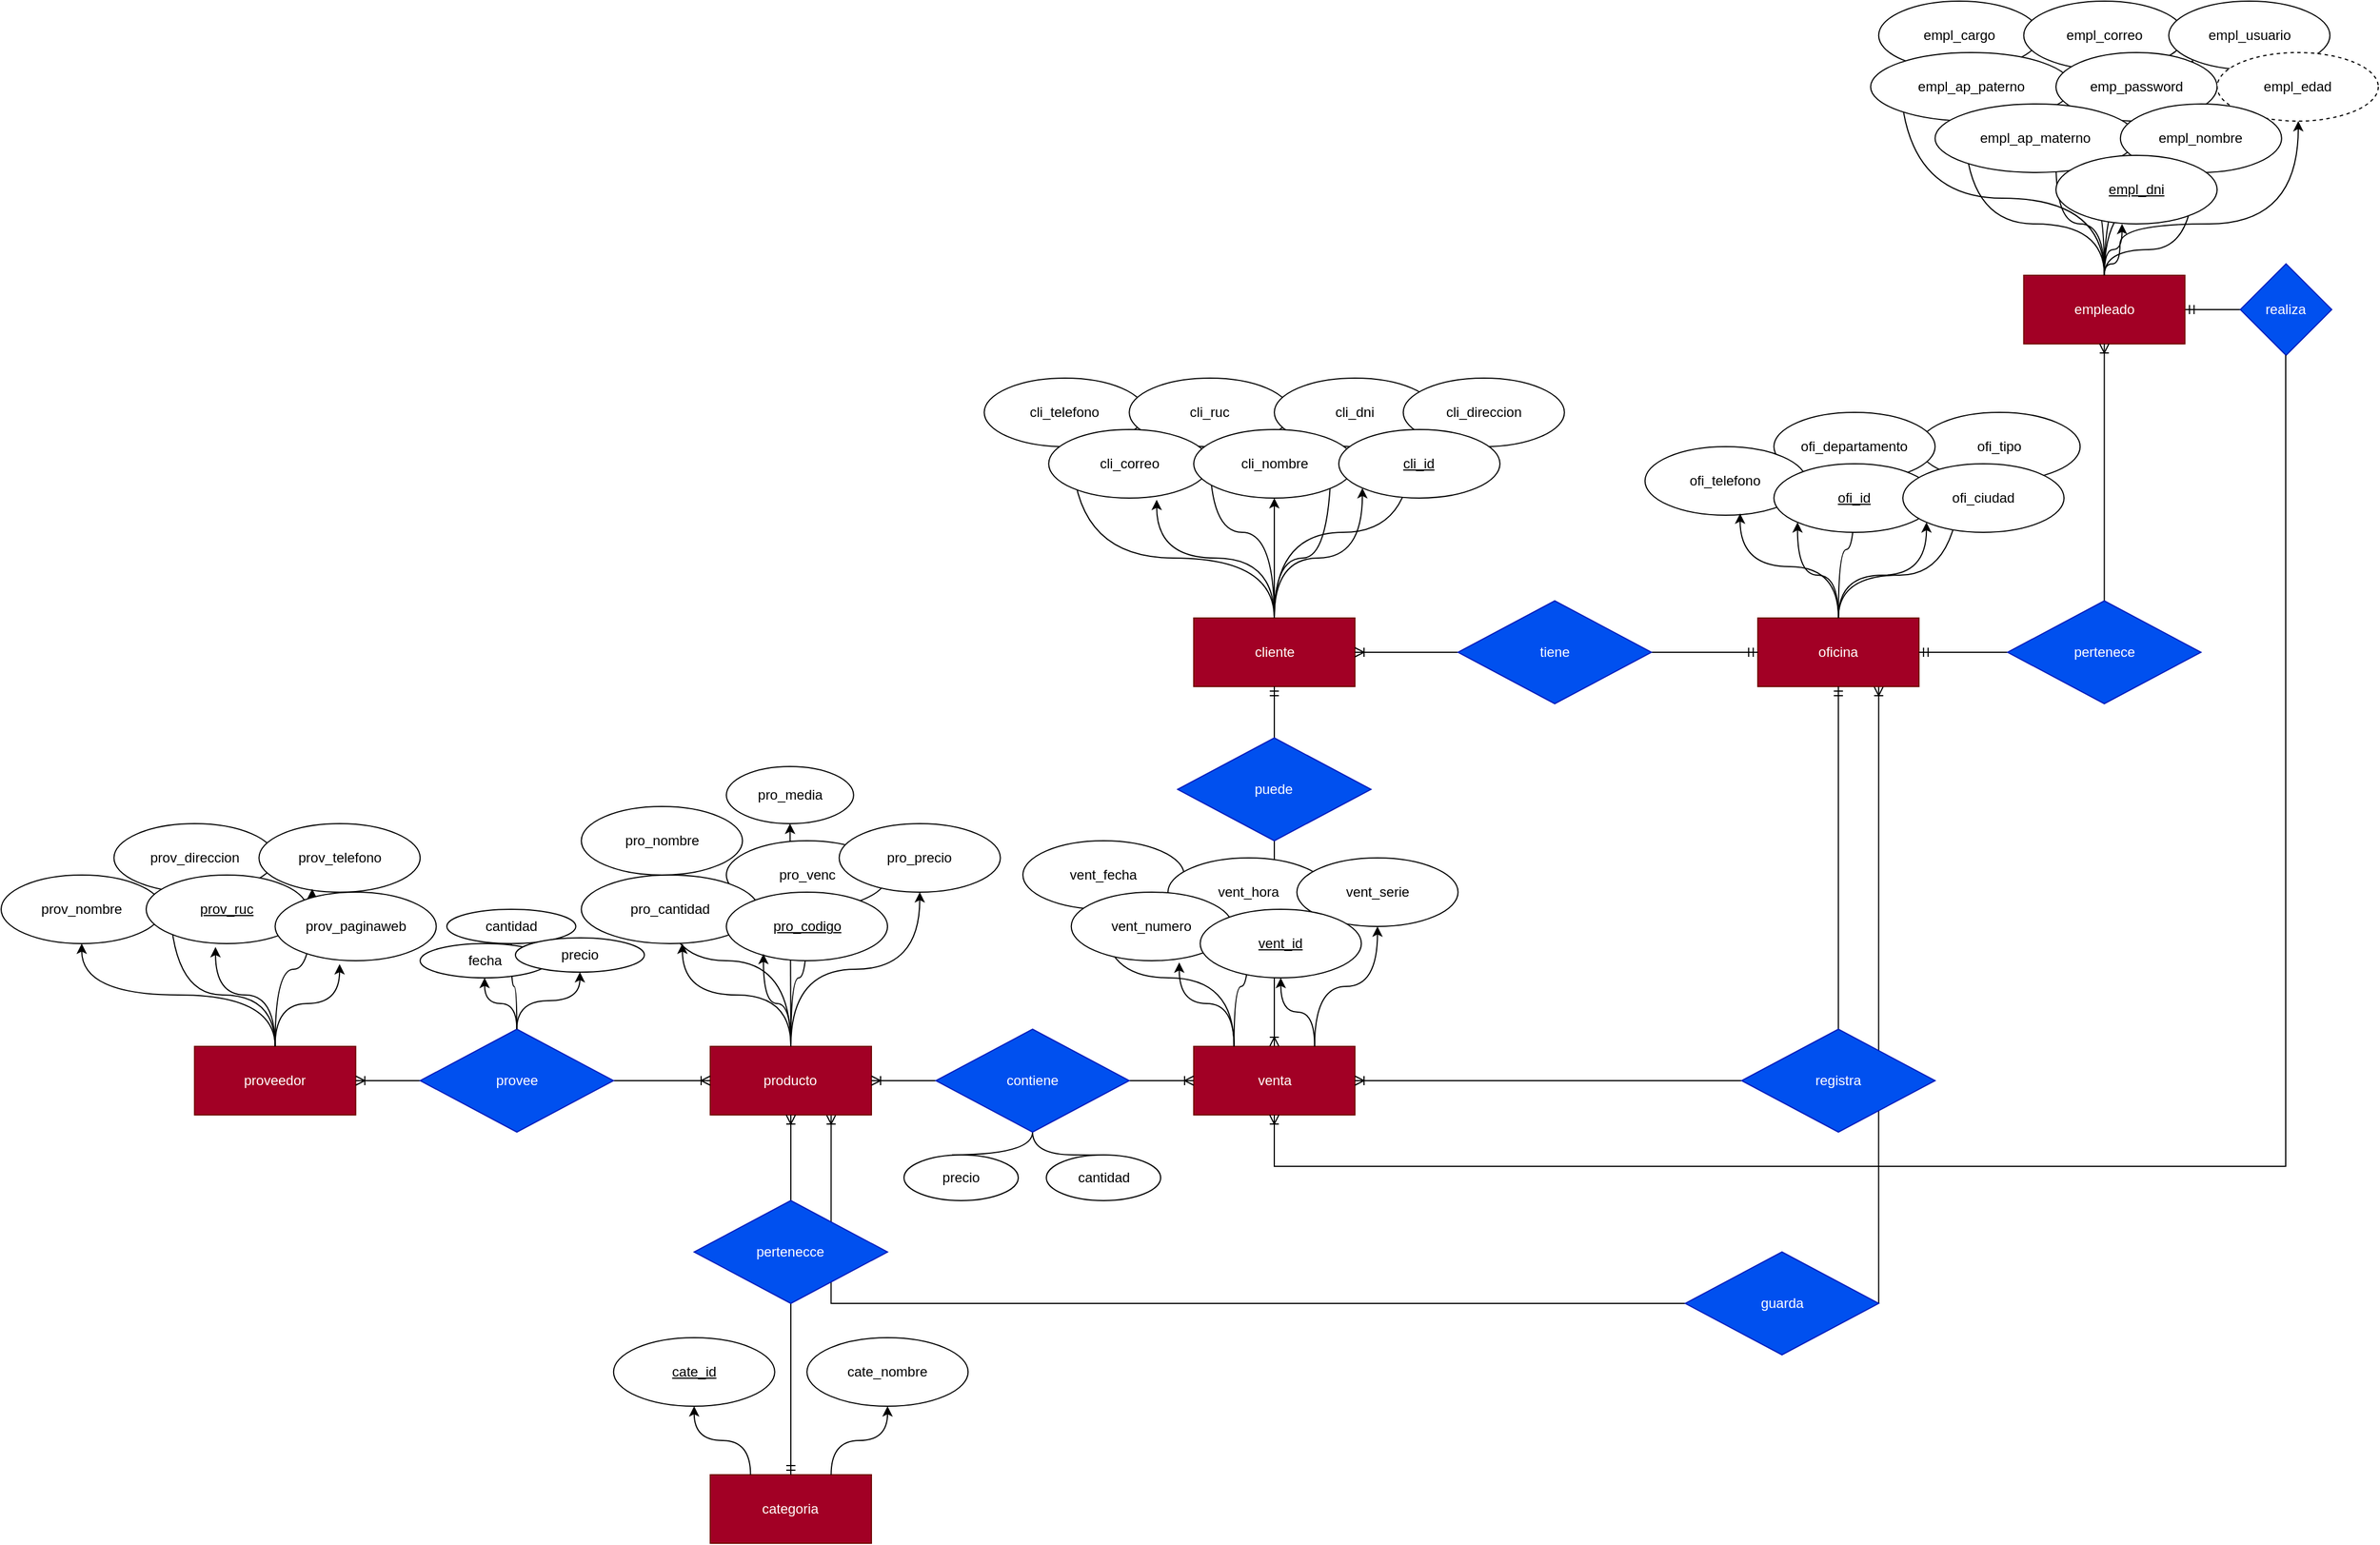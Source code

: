 <mxfile version="13.5.9" type="github">
  <diagram id="CTpA0QTXxDnQQ8EtdJ9_" name="Page-1">
    <mxGraphModel dx="1447" dy="803" grid="1" gridSize="10" guides="1" tooltips="1" connect="1" arrows="1" fold="1" page="1" pageScale="1" pageWidth="2336" pageHeight="1654" math="0" shadow="0">
      <root>
        <mxCell id="0" />
        <mxCell id="1" parent="0" />
        <mxCell id="WtjTRTWJmjuouYEDEq2J-1" value="" style="group" vertex="1" connectable="0" parent="1">
          <mxGeometry x="190" y="160" width="2080" height="1350" as="geometry" />
        </mxCell>
        <mxCell id="QlOECz-pCgplSlTq12S1-112" value="" style="group;strokeWidth=1;spacing=2;" parent="WtjTRTWJmjuouYEDEq2J-1" vertex="1" connectable="0">
          <mxGeometry width="2080" height="1350" as="geometry" />
        </mxCell>
        <mxCell id="QlOECz-pCgplSlTq12S1-31" value="" style="edgeStyle=orthogonalEdgeStyle;curved=1;rounded=0;orthogonalLoop=1;jettySize=auto;entryX=0;entryY=0;entryDx=0;entryDy=0;strokeWidth=1;spacing=2;" parent="QlOECz-pCgplSlTq12S1-112" source="oqdKzbr62dSj7rIHaAl7-6" target="QlOECz-pCgplSlTq12S1-19" edge="1">
          <mxGeometry relative="1" as="geometry" />
        </mxCell>
        <mxCell id="QlOECz-pCgplSlTq12S1-30" value="" style="edgeStyle=orthogonalEdgeStyle;curved=1;rounded=0;orthogonalLoop=1;jettySize=auto;entryX=0;entryY=0;entryDx=0;entryDy=0;strokeWidth=1;spacing=2;" parent="QlOECz-pCgplSlTq12S1-112" source="oqdKzbr62dSj7rIHaAl7-6" target="QlOECz-pCgplSlTq12S1-22" edge="1">
          <mxGeometry relative="1" as="geometry" />
        </mxCell>
        <mxCell id="QlOECz-pCgplSlTq12S1-29" value="" style="edgeStyle=orthogonalEdgeStyle;curved=1;rounded=0;orthogonalLoop=1;jettySize=auto;entryX=0.6;entryY=0.75;entryDx=0;entryDy=0;entryPerimeter=0;strokeWidth=1;spacing=2;" parent="QlOECz-pCgplSlTq12S1-112" source="oqdKzbr62dSj7rIHaAl7-6" target="QlOECz-pCgplSlTq12S1-22" edge="1">
          <mxGeometry relative="1" as="geometry" />
        </mxCell>
        <mxCell id="QlOECz-pCgplSlTq12S1-32" value="" style="edgeStyle=orthogonalEdgeStyle;curved=1;rounded=0;orthogonalLoop=1;jettySize=auto;entryX=0;entryY=0;entryDx=0;entryDy=0;strokeWidth=1;spacing=2;" parent="QlOECz-pCgplSlTq12S1-112" source="oqdKzbr62dSj7rIHaAl7-6" target="QlOECz-pCgplSlTq12S1-20" edge="1">
          <mxGeometry relative="1" as="geometry" />
        </mxCell>
        <mxCell id="QlOECz-pCgplSlTq12S1-25" value="" style="edgeStyle=orthogonalEdgeStyle;curved=1;rounded=0;orthogonalLoop=1;jettySize=auto;entryX=0.94;entryY=0.275;entryDx=0;entryDy=0;entryPerimeter=0;strokeWidth=1;spacing=2;" parent="QlOECz-pCgplSlTq12S1-112" source="oqdKzbr62dSj7rIHaAl7-6" target="QlOECz-pCgplSlTq12S1-20" edge="1">
          <mxGeometry relative="1" as="geometry" />
        </mxCell>
        <mxCell id="QlOECz-pCgplSlTq12S1-27" value="" style="edgeStyle=orthogonalEdgeStyle;curved=1;rounded=0;orthogonalLoop=1;jettySize=auto;entryX=1;entryY=0;entryDx=0;entryDy=0;strokeWidth=1;spacing=2;" parent="QlOECz-pCgplSlTq12S1-112" source="oqdKzbr62dSj7rIHaAl7-6" target="QlOECz-pCgplSlTq12S1-24" edge="1">
          <mxGeometry relative="1" as="geometry" />
        </mxCell>
        <mxCell id="QlOECz-pCgplSlTq12S1-40" value="" style="edgeStyle=orthogonalEdgeStyle;curved=1;rounded=0;orthogonalLoop=1;jettySize=auto;entryX=0.36;entryY=-0.1;entryDx=0;entryDy=0;entryPerimeter=0;strokeWidth=1;spacing=2;" parent="QlOECz-pCgplSlTq12S1-112" source="oqdKzbr62dSj7rIHaAl7-5" target="QlOECz-pCgplSlTq12S1-39" edge="1">
          <mxGeometry relative="1" as="geometry" />
        </mxCell>
        <mxCell id="QlOECz-pCgplSlTq12S1-10" value="" style="edgeStyle=orthogonalEdgeStyle;curved=1;rounded=0;orthogonalLoop=1;jettySize=auto;entryX=1;entryY=0;entryDx=0;entryDy=0;strokeWidth=1;spacing=2;" parent="QlOECz-pCgplSlTq12S1-112" source="oqdKzbr62dSj7rIHaAl7-1" target="QlOECz-pCgplSlTq12S1-6" edge="1">
          <mxGeometry relative="1" as="geometry" />
        </mxCell>
        <mxCell id="QlOECz-pCgplSlTq12S1-13" value="" style="edgeStyle=orthogonalEdgeStyle;curved=1;rounded=0;orthogonalLoop=1;jettySize=auto;entryX=0;entryY=0;entryDx=0;entryDy=0;strokeWidth=1;spacing=2;" parent="QlOECz-pCgplSlTq12S1-112" source="oqdKzbr62dSj7rIHaAl7-1" target="QlOECz-pCgplSlTq12S1-3" edge="1">
          <mxGeometry relative="1" as="geometry" />
        </mxCell>
        <mxCell id="QlOECz-pCgplSlTq12S1-78" value="" style="edgeStyle=orthogonalEdgeStyle;curved=1;rounded=0;orthogonalLoop=1;jettySize=auto;entryX=0;entryY=0;entryDx=0;entryDy=0;strokeWidth=1;spacing=2;" parent="QlOECz-pCgplSlTq12S1-112" source="oqdKzbr62dSj7rIHaAl7-10" target="QlOECz-pCgplSlTq12S1-70" edge="1">
          <mxGeometry relative="1" as="geometry" />
        </mxCell>
        <mxCell id="QlOECz-pCgplSlTq12S1-89" value="" style="edgeStyle=orthogonalEdgeStyle;curved=1;rounded=0;orthogonalLoop=1;jettySize=auto;entryX=0.5;entryY=0;entryDx=0;entryDy=0;endArrow=ERoneToMany;endFill=0;strokeWidth=1;spacing=2;" parent="QlOECz-pCgplSlTq12S1-112" source="QlOECz-pCgplSlTq12S1-86" target="oqdKzbr62dSj7rIHaAl7-7" edge="1">
          <mxGeometry relative="1" as="geometry" />
        </mxCell>
        <mxCell id="QlOECz-pCgplSlTq12S1-109" value="" style="edgeStyle=orthogonalEdgeStyle;rounded=0;orthogonalLoop=1;jettySize=auto;entryX=0.75;entryY=1;entryDx=0;entryDy=0;endArrow=ERoneToMany;endFill=0;exitX=1;exitY=0.5;exitDx=0;exitDy=0;strokeWidth=1;spacing=2;" parent="QlOECz-pCgplSlTq12S1-112" source="QlOECz-pCgplSlTq12S1-106" target="oqdKzbr62dSj7rIHaAl7-5" edge="1">
          <mxGeometry relative="1" as="geometry">
            <Array as="points">
              <mxPoint x="1642.847" y="1005.0" />
              <mxPoint x="1642.847" y="1005.0" />
            </Array>
          </mxGeometry>
        </mxCell>
        <mxCell id="QlOECz-pCgplSlTq12S1-107" value="" style="edgeStyle=orthogonalEdgeStyle;rounded=0;orthogonalLoop=1;jettySize=auto;entryX=0.75;entryY=1;entryDx=0;entryDy=0;endArrow=ERoneToMany;endFill=0;strokeWidth=1;spacing=2;" parent="QlOECz-pCgplSlTq12S1-112" source="QlOECz-pCgplSlTq12S1-106" target="oqdKzbr62dSj7rIHaAl7-8" edge="1">
          <mxGeometry relative="1" as="geometry" />
        </mxCell>
        <mxCell id="QlOECz-pCgplSlTq12S1-71" value="prov_direccion" style="ellipse;whiteSpace=wrap;align=center;strokeWidth=1;spacing=2;" parent="QlOECz-pCgplSlTq12S1-112" vertex="1">
          <mxGeometry x="98.712" y="720.0" width="141.017" height="60.0" as="geometry" />
        </mxCell>
        <mxCell id="oqdKzbr62dSj7rIHaAl7-1" value="cliente" style="whiteSpace=wrap;align=center;fillColor=#a20025;strokeColor=#6F0000;fontColor=#ffffff;strokeWidth=1;spacing=2;" parent="QlOECz-pCgplSlTq12S1-112" vertex="1">
          <mxGeometry x="1043.525" y="540.0" width="141.017" height="60.0" as="geometry" />
        </mxCell>
        <mxCell id="oqdKzbr62dSj7rIHaAl7-5" value="oficina" style="whiteSpace=wrap;align=center;fillColor=#a20025;strokeColor=#6F0000;fontColor=#ffffff;strokeWidth=1;spacing=2;" parent="QlOECz-pCgplSlTq12S1-112" vertex="1">
          <mxGeometry x="1537.085" y="540.0" width="141.017" height="60.0" as="geometry" />
        </mxCell>
        <mxCell id="aBQgz-pUBA6ZcL2lrBF5-2" value="" style="edgeStyle=orthogonalEdgeStyle;rounded=0;orthogonalLoop=1;jettySize=auto;html=1;endArrow=none;endFill=0;startArrow=ERmandOne;startFill=0;" parent="QlOECz-pCgplSlTq12S1-112" source="oqdKzbr62dSj7rIHaAl7-6" target="aBQgz-pUBA6ZcL2lrBF5-1" edge="1">
          <mxGeometry relative="1" as="geometry" />
        </mxCell>
        <mxCell id="oqdKzbr62dSj7rIHaAl7-6" value="empleado" style="whiteSpace=wrap;align=center;fillColor=#a20025;strokeColor=#6F0000;fontColor=#ffffff;strokeWidth=1;spacing=2;" parent="QlOECz-pCgplSlTq12S1-112" vertex="1">
          <mxGeometry x="1769.763" y="240.0" width="141.017" height="60.0" as="geometry" />
        </mxCell>
        <mxCell id="oqdKzbr62dSj7rIHaAl7-7" value="venta" style="whiteSpace=wrap;align=center;fillColor=#a20025;strokeColor=#6F0000;fontColor=#ffffff;strokeWidth=1;spacing=2;" parent="QlOECz-pCgplSlTq12S1-112" vertex="1">
          <mxGeometry x="1043.525" y="915.0" width="141.017" height="60.0" as="geometry" />
        </mxCell>
        <mxCell id="WtjTRTWJmjuouYEDEq2J-4" style="edgeStyle=orthogonalEdgeStyle;rounded=0;orthogonalLoop=1;jettySize=auto;html=1;entryX=0.5;entryY=1;entryDx=0;entryDy=0;curved=1;" edge="1" parent="QlOECz-pCgplSlTq12S1-112" source="oqdKzbr62dSj7rIHaAl7-8" target="WtjTRTWJmjuouYEDEq2J-2">
          <mxGeometry relative="1" as="geometry" />
        </mxCell>
        <mxCell id="oqdKzbr62dSj7rIHaAl7-8" value="producto" style="whiteSpace=wrap;align=center;fillColor=#a20025;strokeColor=#6F0000;fontColor=#ffffff;strokeWidth=1;spacing=2;" parent="QlOECz-pCgplSlTq12S1-112" vertex="1">
          <mxGeometry x="620.475" y="915.0" width="141.017" height="60.0" as="geometry" />
        </mxCell>
        <mxCell id="oqdKzbr62dSj7rIHaAl7-9" value="categoria" style="whiteSpace=wrap;align=center;fillColor=#a20025;strokeColor=#6F0000;fontColor=#ffffff;strokeWidth=1;spacing=2;" parent="QlOECz-pCgplSlTq12S1-112" vertex="1">
          <mxGeometry x="620.475" y="1290.0" width="141.017" height="60.0" as="geometry" />
        </mxCell>
        <mxCell id="oqdKzbr62dSj7rIHaAl7-10" value="proveedor" style="whiteSpace=wrap;align=center;fillColor=#a20025;strokeColor=#6F0000;fontColor=#ffffff;strokeWidth=1;spacing=2;" parent="QlOECz-pCgplSlTq12S1-112" vertex="1">
          <mxGeometry x="169.22" y="915.0" width="141.017" height="60.0" as="geometry" />
        </mxCell>
        <mxCell id="QlOECz-pCgplSlTq12S1-1" value="cli_telefono" style="ellipse;whiteSpace=wrap;align=center;strokeWidth=1;spacing=2;" parent="QlOECz-pCgplSlTq12S1-112" vertex="1">
          <mxGeometry x="860.203" y="330.0" width="141.017" height="60.0" as="geometry" />
        </mxCell>
        <mxCell id="QlOECz-pCgplSlTq12S1-2" value="cli_ruc" style="ellipse;whiteSpace=wrap;align=center;strokeWidth=1;spacing=2;" parent="QlOECz-pCgplSlTq12S1-112" vertex="1">
          <mxGeometry x="987.119" y="330.0" width="141.017" height="60.0" as="geometry" />
        </mxCell>
        <mxCell id="QlOECz-pCgplSlTq12S1-12" value="" style="edgeStyle=orthogonalEdgeStyle;curved=1;rounded=0;orthogonalLoop=1;jettySize=auto;strokeWidth=1;spacing=2;" parent="QlOECz-pCgplSlTq12S1-112" source="oqdKzbr62dSj7rIHaAl7-1" target="QlOECz-pCgplSlTq12S1-2" edge="1">
          <mxGeometry relative="1" as="geometry" />
        </mxCell>
        <mxCell id="QlOECz-pCgplSlTq12S1-3" value="cli_correo" style="ellipse;whiteSpace=wrap;align=center;strokeWidth=1;spacing=2;" parent="QlOECz-pCgplSlTq12S1-112" vertex="1">
          <mxGeometry x="916.61" y="375.0" width="141.017" height="60.0" as="geometry" />
        </mxCell>
        <mxCell id="QlOECz-pCgplSlTq12S1-14" value="" style="edgeStyle=orthogonalEdgeStyle;curved=1;rounded=0;orthogonalLoop=1;jettySize=auto;entryX=0.67;entryY=1.025;entryDx=0;entryDy=0;entryPerimeter=0;strokeWidth=1;spacing=2;" parent="QlOECz-pCgplSlTq12S1-112" source="oqdKzbr62dSj7rIHaAl7-1" target="QlOECz-pCgplSlTq12S1-3" edge="1">
          <mxGeometry relative="1" as="geometry" />
        </mxCell>
        <mxCell id="QlOECz-pCgplSlTq12S1-4" value="cli_dni" style="ellipse;whiteSpace=wrap;align=center;strokeWidth=1;spacing=2;" parent="QlOECz-pCgplSlTq12S1-112" vertex="1">
          <mxGeometry x="1114.034" y="330.0" width="141.017" height="60.0" as="geometry" />
        </mxCell>
        <mxCell id="QlOECz-pCgplSlTq12S1-8" value="" style="edgeStyle=orthogonalEdgeStyle;rounded=0;orthogonalLoop=1;jettySize=auto;entryX=1;entryY=1;entryDx=0;entryDy=0;curved=1;strokeWidth=1;spacing=2;" parent="QlOECz-pCgplSlTq12S1-112" source="oqdKzbr62dSj7rIHaAl7-1" target="QlOECz-pCgplSlTq12S1-4" edge="1">
          <mxGeometry relative="1" as="geometry" />
        </mxCell>
        <mxCell id="QlOECz-pCgplSlTq12S1-5" value="cli_direccion" style="ellipse;whiteSpace=wrap;align=center;strokeWidth=1;spacing=2;" parent="QlOECz-pCgplSlTq12S1-112" vertex="1">
          <mxGeometry x="1226.847" y="330.0" width="141.017" height="60.0" as="geometry" />
        </mxCell>
        <mxCell id="QlOECz-pCgplSlTq12S1-6" value="cli_nombre" style="ellipse;whiteSpace=wrap;align=center;strokeWidth=1;spacing=2;" parent="QlOECz-pCgplSlTq12S1-112" vertex="1">
          <mxGeometry x="1043.525" y="375.0" width="141.017" height="60.0" as="geometry" />
        </mxCell>
        <mxCell id="QlOECz-pCgplSlTq12S1-11" value="" style="edgeStyle=orthogonalEdgeStyle;curved=1;rounded=0;orthogonalLoop=1;jettySize=auto;entryX=0.5;entryY=1;entryDx=0;entryDy=0;strokeWidth=1;spacing=2;" parent="QlOECz-pCgplSlTq12S1-112" source="oqdKzbr62dSj7rIHaAl7-1" target="QlOECz-pCgplSlTq12S1-6" edge="1">
          <mxGeometry relative="1" as="geometry" />
        </mxCell>
        <mxCell id="QlOECz-pCgplSlTq12S1-7" value="cli_id" style="ellipse;whiteSpace=wrap;align=center;strokeWidth=1;spacing=2;fontStyle=4" parent="QlOECz-pCgplSlTq12S1-112" vertex="1">
          <mxGeometry x="1170.441" y="375.0" width="141.017" height="60.0" as="geometry" />
        </mxCell>
        <mxCell id="QlOECz-pCgplSlTq12S1-9" value="" style="edgeStyle=orthogonalEdgeStyle;curved=1;rounded=0;orthogonalLoop=1;jettySize=auto;entryX=0;entryY=1;entryDx=0;entryDy=0;strokeWidth=1;spacing=2;" parent="QlOECz-pCgplSlTq12S1-112" source="oqdKzbr62dSj7rIHaAl7-1" target="QlOECz-pCgplSlTq12S1-7" edge="1">
          <mxGeometry relative="1" as="geometry" />
        </mxCell>
        <mxCell id="QlOECz-pCgplSlTq12S1-16" value="empl_cargo" style="ellipse;whiteSpace=wrap;align=center;strokeWidth=1;spacing=2;" parent="QlOECz-pCgplSlTq12S1-112" vertex="1">
          <mxGeometry x="1642.847" width="141.017" height="60.0" as="geometry" />
        </mxCell>
        <mxCell id="QlOECz-pCgplSlTq12S1-17" value="empl_correo" style="ellipse;whiteSpace=wrap;align=center;strokeWidth=1;spacing=2;" parent="QlOECz-pCgplSlTq12S1-112" vertex="1">
          <mxGeometry x="1769.763" width="141.017" height="60.0" as="geometry" />
        </mxCell>
        <mxCell id="QlOECz-pCgplSlTq12S1-18" value="empl_usuario" style="ellipse;whiteSpace=wrap;align=center;strokeWidth=1;spacing=2;" parent="QlOECz-pCgplSlTq12S1-112" vertex="1">
          <mxGeometry x="1896.678" width="141.017" height="60.0" as="geometry" />
        </mxCell>
        <mxCell id="QlOECz-pCgplSlTq12S1-33" value="" style="edgeStyle=orthogonalEdgeStyle;curved=1;rounded=0;orthogonalLoop=1;jettySize=auto;entryX=0;entryY=1;entryDx=0;entryDy=0;exitX=0.5;exitY=0;exitDx=0;exitDy=0;strokeWidth=1;spacing=2;" parent="QlOECz-pCgplSlTq12S1-112" source="oqdKzbr62dSj7rIHaAl7-6" target="QlOECz-pCgplSlTq12S1-18" edge="1">
          <mxGeometry relative="1" as="geometry" />
        </mxCell>
        <mxCell id="QlOECz-pCgplSlTq12S1-19" value="empl_ap_paterno" style="ellipse;whiteSpace=wrap;align=center;strokeWidth=1;spacing=2;" parent="QlOECz-pCgplSlTq12S1-112" vertex="1">
          <mxGeometry x="1635.797" y="45.0" width="176.271" height="60.0" as="geometry" />
        </mxCell>
        <mxCell id="QlOECz-pCgplSlTq12S1-20" value="emp_password" style="ellipse;whiteSpace=wrap;align=center;strokeWidth=1;spacing=2;" parent="QlOECz-pCgplSlTq12S1-112" vertex="1">
          <mxGeometry x="1797.966" y="45.0" width="141.017" height="60.0" as="geometry" />
        </mxCell>
        <mxCell id="QlOECz-pCgplSlTq12S1-21" value="empl_edad" style="ellipse;whiteSpace=wrap;align=center;dashed=1;strokeWidth=1;spacing=2;" parent="QlOECz-pCgplSlTq12S1-112" vertex="1">
          <mxGeometry x="1938.983" y="45.0" width="141.017" height="60.0" as="geometry" />
        </mxCell>
        <mxCell id="QlOECz-pCgplSlTq12S1-26" value="" style="edgeStyle=orthogonalEdgeStyle;curved=1;rounded=0;orthogonalLoop=1;jettySize=auto;exitX=0.5;exitY=0;exitDx=0;exitDy=0;strokeWidth=1;spacing=2;" parent="QlOECz-pCgplSlTq12S1-112" source="oqdKzbr62dSj7rIHaAl7-6" target="QlOECz-pCgplSlTq12S1-21" edge="1">
          <mxGeometry relative="1" as="geometry">
            <mxPoint x="1854.373" y="240.0" as="sourcePoint" />
            <Array as="points">
              <mxPoint x="1840" y="230" />
              <mxPoint x="1854" y="230" />
              <mxPoint x="1854" y="195" />
              <mxPoint x="2010" y="195" />
            </Array>
          </mxGeometry>
        </mxCell>
        <mxCell id="QlOECz-pCgplSlTq12S1-22" value="empl_ap_materno" style="ellipse;whiteSpace=wrap;align=center;strokeWidth=1;spacing=2;" parent="QlOECz-pCgplSlTq12S1-112" vertex="1">
          <mxGeometry x="1692.203" y="90.0" width="176.271" height="60.0" as="geometry" />
        </mxCell>
        <mxCell id="QlOECz-pCgplSlTq12S1-23" value="empl_nombre" style="ellipse;whiteSpace=wrap;align=center;strokeWidth=1;spacing=2;" parent="QlOECz-pCgplSlTq12S1-112" vertex="1">
          <mxGeometry x="1854.373" y="90.0" width="141.017" height="60.0" as="geometry" />
        </mxCell>
        <mxCell id="QlOECz-pCgplSlTq12S1-24" value="empl_dni" style="ellipse;whiteSpace=wrap;align=center;strokeWidth=1;spacing=2;fontStyle=4" parent="QlOECz-pCgplSlTq12S1-112" vertex="1">
          <mxGeometry x="1797.966" y="135.0" width="141.017" height="60.0" as="geometry" />
        </mxCell>
        <mxCell id="QlOECz-pCgplSlTq12S1-28" value="" style="edgeStyle=orthogonalEdgeStyle;curved=1;rounded=0;orthogonalLoop=1;jettySize=auto;entryX=0.41;entryY=1;entryDx=0;entryDy=0;entryPerimeter=0;strokeWidth=1;spacing=2;" parent="QlOECz-pCgplSlTq12S1-112" source="oqdKzbr62dSj7rIHaAl7-6" target="QlOECz-pCgplSlTq12S1-24" edge="1">
          <mxGeometry relative="1" as="geometry" />
        </mxCell>
        <mxCell id="QlOECz-pCgplSlTq12S1-35" value="ofi_tipo" style="ellipse;whiteSpace=wrap;align=center;strokeWidth=1;spacing=2;" parent="QlOECz-pCgplSlTq12S1-112" vertex="1">
          <mxGeometry x="1678.102" y="360.0" width="141.017" height="60.0" as="geometry" />
        </mxCell>
        <mxCell id="QlOECz-pCgplSlTq12S1-36" value="ofi_departamento" style="ellipse;whiteSpace=wrap;align=center;strokeWidth=1;spacing=2;" parent="QlOECz-pCgplSlTq12S1-112" vertex="1">
          <mxGeometry x="1551.186" y="360.0" width="141.017" height="60.0" as="geometry" />
        </mxCell>
        <mxCell id="QlOECz-pCgplSlTq12S1-42" value="" style="edgeStyle=orthogonalEdgeStyle;curved=1;rounded=0;orthogonalLoop=1;jettySize=auto;strokeWidth=1;spacing=2;" parent="QlOECz-pCgplSlTq12S1-112" source="oqdKzbr62dSj7rIHaAl7-5" target="QlOECz-pCgplSlTq12S1-36" edge="1">
          <mxGeometry relative="1" as="geometry" />
        </mxCell>
        <mxCell id="QlOECz-pCgplSlTq12S1-37" value="ofi_telefono" style="ellipse;whiteSpace=wrap;align=center;strokeWidth=1;spacing=2;" parent="QlOECz-pCgplSlTq12S1-112" vertex="1">
          <mxGeometry x="1438.373" y="390.0" width="141.017" height="60.0" as="geometry" />
        </mxCell>
        <mxCell id="QlOECz-pCgplSlTq12S1-44" value="" style="edgeStyle=orthogonalEdgeStyle;curved=1;rounded=0;orthogonalLoop=1;jettySize=auto;entryX=0.59;entryY=0.975;entryDx=0;entryDy=0;entryPerimeter=0;strokeWidth=1;spacing=2;" parent="QlOECz-pCgplSlTq12S1-112" source="oqdKzbr62dSj7rIHaAl7-5" target="QlOECz-pCgplSlTq12S1-37" edge="1">
          <mxGeometry relative="1" as="geometry" />
        </mxCell>
        <mxCell id="QlOECz-pCgplSlTq12S1-38" value="ofi_id" style="ellipse;whiteSpace=wrap;align=center;strokeWidth=1;spacing=2;fontStyle=4" parent="QlOECz-pCgplSlTq12S1-112" vertex="1">
          <mxGeometry x="1551.186" y="405.0" width="141.017" height="60.0" as="geometry" />
        </mxCell>
        <mxCell id="QlOECz-pCgplSlTq12S1-43" value="" style="edgeStyle=orthogonalEdgeStyle;curved=1;rounded=0;orthogonalLoop=1;jettySize=auto;entryX=0;entryY=1;entryDx=0;entryDy=0;strokeWidth=1;spacing=2;" parent="QlOECz-pCgplSlTq12S1-112" source="oqdKzbr62dSj7rIHaAl7-5" target="QlOECz-pCgplSlTq12S1-38" edge="1">
          <mxGeometry relative="1" as="geometry" />
        </mxCell>
        <mxCell id="QlOECz-pCgplSlTq12S1-39" value="ofi_ciudad" style="ellipse;whiteSpace=wrap;align=center;strokeWidth=1;spacing=2;" parent="QlOECz-pCgplSlTq12S1-112" vertex="1">
          <mxGeometry x="1664.0" y="405.0" width="141.017" height="60.0" as="geometry" />
        </mxCell>
        <mxCell id="QlOECz-pCgplSlTq12S1-41" value="" style="edgeStyle=orthogonalEdgeStyle;curved=1;rounded=0;orthogonalLoop=1;jettySize=auto;entryX=0;entryY=1;entryDx=0;entryDy=0;strokeWidth=1;spacing=2;" parent="QlOECz-pCgplSlTq12S1-112" source="oqdKzbr62dSj7rIHaAl7-5" target="QlOECz-pCgplSlTq12S1-39" edge="1">
          <mxGeometry relative="1" as="geometry" />
        </mxCell>
        <mxCell id="QlOECz-pCgplSlTq12S1-45" value="vent_fecha" style="ellipse;whiteSpace=wrap;align=center;strokeWidth=1;spacing=2;" parent="QlOECz-pCgplSlTq12S1-112" vertex="1">
          <mxGeometry x="894.047" y="735.0" width="141.017" height="60.0" as="geometry" />
        </mxCell>
        <mxCell id="QlOECz-pCgplSlTq12S1-53" value="" style="edgeStyle=orthogonalEdgeStyle;curved=1;rounded=0;orthogonalLoop=1;jettySize=auto;exitX=0.25;exitY=0;exitDx=0;exitDy=0;strokeWidth=1;spacing=2;" parent="QlOECz-pCgplSlTq12S1-112" source="oqdKzbr62dSj7rIHaAl7-7" target="QlOECz-pCgplSlTq12S1-45" edge="1">
          <mxGeometry relative="1" as="geometry" />
        </mxCell>
        <mxCell id="QlOECz-pCgplSlTq12S1-46" value="vent_hora" style="ellipse;whiteSpace=wrap;align=center;strokeWidth=1;spacing=2;" parent="QlOECz-pCgplSlTq12S1-112" vertex="1">
          <mxGeometry x="1020.963" y="750.0" width="141.017" height="60.0" as="geometry" />
        </mxCell>
        <mxCell id="QlOECz-pCgplSlTq12S1-51" value="" style="edgeStyle=orthogonalEdgeStyle;curved=1;rounded=0;orthogonalLoop=1;jettySize=auto;exitX=0.25;exitY=0;exitDx=0;exitDy=0;strokeWidth=1;spacing=2;" parent="QlOECz-pCgplSlTq12S1-112" source="oqdKzbr62dSj7rIHaAl7-7" target="QlOECz-pCgplSlTq12S1-46" edge="1">
          <mxGeometry relative="1" as="geometry" />
        </mxCell>
        <mxCell id="QlOECz-pCgplSlTq12S1-47" value="vent_serie" style="ellipse;whiteSpace=wrap;align=center;strokeWidth=1;spacing=2;" parent="QlOECz-pCgplSlTq12S1-112" vertex="1">
          <mxGeometry x="1133.776" y="750.0" width="141.017" height="60.0" as="geometry" />
        </mxCell>
        <mxCell id="QlOECz-pCgplSlTq12S1-50" value="" style="edgeStyle=orthogonalEdgeStyle;curved=1;rounded=0;orthogonalLoop=1;jettySize=auto;exitX=0.75;exitY=0;exitDx=0;exitDy=0;strokeWidth=1;spacing=2;" parent="QlOECz-pCgplSlTq12S1-112" source="oqdKzbr62dSj7rIHaAl7-7" target="QlOECz-pCgplSlTq12S1-47" edge="1">
          <mxGeometry relative="1" as="geometry" />
        </mxCell>
        <mxCell id="QlOECz-pCgplSlTq12S1-48" value="vent_numero" style="ellipse;whiteSpace=wrap;align=center;strokeWidth=1;spacing=2;" parent="QlOECz-pCgplSlTq12S1-112" vertex="1">
          <mxGeometry x="936.353" y="780.0" width="141.017" height="60.0" as="geometry" />
        </mxCell>
        <mxCell id="QlOECz-pCgplSlTq12S1-54" value="" style="edgeStyle=orthogonalEdgeStyle;curved=1;rounded=0;orthogonalLoop=1;jettySize=auto;entryX=0.67;entryY=1.025;entryDx=0;entryDy=0;entryPerimeter=0;exitX=0.25;exitY=0;exitDx=0;exitDy=0;strokeWidth=1;spacing=2;" parent="QlOECz-pCgplSlTq12S1-112" source="oqdKzbr62dSj7rIHaAl7-7" target="QlOECz-pCgplSlTq12S1-48" edge="1">
          <mxGeometry relative="1" as="geometry">
            <mxPoint x="1030.834" y="915.0" as="sourcePoint" />
          </mxGeometry>
        </mxCell>
        <mxCell id="QlOECz-pCgplSlTq12S1-49" value="vent_id" style="ellipse;whiteSpace=wrap;align=center;strokeWidth=1;spacing=2;fontStyle=4" parent="QlOECz-pCgplSlTq12S1-112" vertex="1">
          <mxGeometry x="1049.166" y="795.0" width="141.017" height="60.0" as="geometry" />
        </mxCell>
        <mxCell id="QlOECz-pCgplSlTq12S1-52" value="" style="edgeStyle=orthogonalEdgeStyle;curved=1;rounded=0;orthogonalLoop=1;jettySize=auto;exitX=0.75;exitY=0;exitDx=0;exitDy=0;strokeWidth=1;spacing=2;" parent="QlOECz-pCgplSlTq12S1-112" source="oqdKzbr62dSj7rIHaAl7-7" target="QlOECz-pCgplSlTq12S1-49" edge="1">
          <mxGeometry relative="1" as="geometry" />
        </mxCell>
        <mxCell id="QlOECz-pCgplSlTq12S1-55" value="pro_nombre" style="ellipse;whiteSpace=wrap;align=center;strokeWidth=1;spacing=2;" parent="QlOECz-pCgplSlTq12S1-112" vertex="1">
          <mxGeometry x="507.661" y="705.0" width="141.017" height="60.0" as="geometry" />
        </mxCell>
        <mxCell id="QlOECz-pCgplSlTq12S1-64" value="" style="edgeStyle=orthogonalEdgeStyle;curved=1;rounded=0;orthogonalLoop=1;jettySize=auto;strokeWidth=1;spacing=2;" parent="QlOECz-pCgplSlTq12S1-112" source="oqdKzbr62dSj7rIHaAl7-8" target="QlOECz-pCgplSlTq12S1-55" edge="1">
          <mxGeometry relative="1" as="geometry" />
        </mxCell>
        <mxCell id="QlOECz-pCgplSlTq12S1-56" value="pro_venc" style="ellipse;whiteSpace=wrap;align=center;strokeWidth=1;spacing=2;" parent="QlOECz-pCgplSlTq12S1-112" vertex="1">
          <mxGeometry x="634.576" y="735.0" width="141.017" height="60.0" as="geometry" />
        </mxCell>
        <mxCell id="QlOECz-pCgplSlTq12S1-61" value="" style="edgeStyle=orthogonalEdgeStyle;curved=1;rounded=0;orthogonalLoop=1;jettySize=auto;strokeWidth=1;spacing=2;" parent="QlOECz-pCgplSlTq12S1-112" source="oqdKzbr62dSj7rIHaAl7-8" target="QlOECz-pCgplSlTq12S1-56" edge="1">
          <mxGeometry relative="1" as="geometry" />
        </mxCell>
        <mxCell id="QlOECz-pCgplSlTq12S1-57" value="pro_cantidad" style="ellipse;whiteSpace=wrap;align=center;strokeWidth=1;spacing=2;" parent="QlOECz-pCgplSlTq12S1-112" vertex="1">
          <mxGeometry x="507.661" y="765.0" width="155.119" height="60.0" as="geometry" />
        </mxCell>
        <mxCell id="QlOECz-pCgplSlTq12S1-63" value="" style="edgeStyle=orthogonalEdgeStyle;curved=1;rounded=0;orthogonalLoop=1;jettySize=auto;entryX=0.57;entryY=1;entryDx=0;entryDy=0;entryPerimeter=0;strokeWidth=1;spacing=2;" parent="QlOECz-pCgplSlTq12S1-112" source="oqdKzbr62dSj7rIHaAl7-8" target="QlOECz-pCgplSlTq12S1-57" edge="1">
          <mxGeometry relative="1" as="geometry" />
        </mxCell>
        <mxCell id="QlOECz-pCgplSlTq12S1-58" value="pro_precio" style="ellipse;whiteSpace=wrap;align=center;strokeWidth=1;spacing=2;" parent="QlOECz-pCgplSlTq12S1-112" vertex="1">
          <mxGeometry x="733.288" y="720.0" width="141.017" height="60.0" as="geometry" />
        </mxCell>
        <mxCell id="QlOECz-pCgplSlTq12S1-60" value="" style="edgeStyle=orthogonalEdgeStyle;curved=1;rounded=0;orthogonalLoop=1;jettySize=auto;strokeWidth=1;spacing=2;" parent="QlOECz-pCgplSlTq12S1-112" source="oqdKzbr62dSj7rIHaAl7-8" target="QlOECz-pCgplSlTq12S1-58" edge="1">
          <mxGeometry relative="1" as="geometry" />
        </mxCell>
        <mxCell id="QlOECz-pCgplSlTq12S1-59" value="pro_codigo" style="ellipse;whiteSpace=wrap;align=center;strokeWidth=1;spacing=2;fontStyle=4" parent="QlOECz-pCgplSlTq12S1-112" vertex="1">
          <mxGeometry x="634.576" y="780.0" width="141.017" height="60.0" as="geometry" />
        </mxCell>
        <mxCell id="QlOECz-pCgplSlTq12S1-62" value="" style="edgeStyle=orthogonalEdgeStyle;curved=1;rounded=0;orthogonalLoop=1;jettySize=auto;entryX=0.23;entryY=0.9;entryDx=0;entryDy=0;entryPerimeter=0;strokeWidth=1;spacing=2;" parent="QlOECz-pCgplSlTq12S1-112" source="oqdKzbr62dSj7rIHaAl7-8" target="QlOECz-pCgplSlTq12S1-59" edge="1">
          <mxGeometry relative="1" as="geometry" />
        </mxCell>
        <mxCell id="QlOECz-pCgplSlTq12S1-65" value="cate_nombre" style="ellipse;whiteSpace=wrap;align=center;strokeWidth=1;spacing=2;" parent="QlOECz-pCgplSlTq12S1-112" vertex="1">
          <mxGeometry x="705.085" y="1170.0" width="141.017" height="60.0" as="geometry" />
        </mxCell>
        <mxCell id="QlOECz-pCgplSlTq12S1-67" value="" style="edgeStyle=orthogonalEdgeStyle;curved=1;rounded=0;orthogonalLoop=1;jettySize=auto;entryX=0.5;entryY=1;entryDx=0;entryDy=0;exitX=0.75;exitY=0;exitDx=0;exitDy=0;strokeWidth=1;spacing=2;" parent="QlOECz-pCgplSlTq12S1-112" source="oqdKzbr62dSj7rIHaAl7-9" target="QlOECz-pCgplSlTq12S1-65" edge="1">
          <mxGeometry relative="1" as="geometry" />
        </mxCell>
        <mxCell id="QlOECz-pCgplSlTq12S1-66" value="cate_id" style="ellipse;whiteSpace=wrap;align=center;strokeWidth=1;spacing=2;fontStyle=4" parent="QlOECz-pCgplSlTq12S1-112" vertex="1">
          <mxGeometry x="535.864" y="1170.0" width="141.017" height="60.0" as="geometry" />
        </mxCell>
        <mxCell id="QlOECz-pCgplSlTq12S1-68" value="" style="edgeStyle=orthogonalEdgeStyle;curved=1;rounded=0;orthogonalLoop=1;jettySize=auto;entryX=0.5;entryY=1;entryDx=0;entryDy=0;exitX=0.25;exitY=0;exitDx=0;exitDy=0;strokeWidth=1;spacing=2;" parent="QlOECz-pCgplSlTq12S1-112" source="oqdKzbr62dSj7rIHaAl7-9" target="QlOECz-pCgplSlTq12S1-66" edge="1">
          <mxGeometry relative="1" as="geometry" />
        </mxCell>
        <mxCell id="QlOECz-pCgplSlTq12S1-69" value="prov_nombre" style="ellipse;whiteSpace=wrap;align=center;strokeWidth=1;spacing=2;" parent="QlOECz-pCgplSlTq12S1-112" vertex="1">
          <mxGeometry y="765.0" width="141.017" height="60.0" as="geometry" />
        </mxCell>
        <mxCell id="QlOECz-pCgplSlTq12S1-77" value="" style="edgeStyle=orthogonalEdgeStyle;curved=1;rounded=0;orthogonalLoop=1;jettySize=auto;entryX=0.5;entryY=1;entryDx=0;entryDy=0;exitX=0.5;exitY=0;exitDx=0;exitDy=0;strokeWidth=1;spacing=2;" parent="QlOECz-pCgplSlTq12S1-112" source="oqdKzbr62dSj7rIHaAl7-10" target="QlOECz-pCgplSlTq12S1-69" edge="1">
          <mxGeometry relative="1" as="geometry" />
        </mxCell>
        <mxCell id="QlOECz-pCgplSlTq12S1-70" value="prov_ruc" style="ellipse;whiteSpace=wrap;align=center;strokeWidth=1;spacing=2;fontStyle=4" parent="QlOECz-pCgplSlTq12S1-112" vertex="1">
          <mxGeometry x="126.915" y="765.0" width="141.017" height="60.0" as="geometry" />
        </mxCell>
        <mxCell id="QlOECz-pCgplSlTq12S1-76" value="" style="edgeStyle=orthogonalEdgeStyle;curved=1;rounded=0;orthogonalLoop=1;jettySize=auto;entryX=0.43;entryY=1.05;entryDx=0;entryDy=0;entryPerimeter=0;strokeWidth=1;spacing=2;" parent="QlOECz-pCgplSlTq12S1-112" source="oqdKzbr62dSj7rIHaAl7-10" target="QlOECz-pCgplSlTq12S1-70" edge="1">
          <mxGeometry relative="1" as="geometry" />
        </mxCell>
        <mxCell id="QlOECz-pCgplSlTq12S1-72" value="prov_telefono" style="ellipse;whiteSpace=wrap;align=center;strokeWidth=1;spacing=2;" parent="QlOECz-pCgplSlTq12S1-112" vertex="1">
          <mxGeometry x="225.627" y="720.0" width="141.017" height="60.0" as="geometry" />
        </mxCell>
        <mxCell id="QlOECz-pCgplSlTq12S1-74" value="" style="edgeStyle=orthogonalEdgeStyle;curved=1;rounded=0;orthogonalLoop=1;jettySize=auto;entryX=0.33;entryY=0.95;entryDx=0;entryDy=0;entryPerimeter=0;strokeWidth=1;spacing=2;" parent="QlOECz-pCgplSlTq12S1-112" source="oqdKzbr62dSj7rIHaAl7-10" target="QlOECz-pCgplSlTq12S1-72" edge="1">
          <mxGeometry relative="1" as="geometry" />
        </mxCell>
        <mxCell id="QlOECz-pCgplSlTq12S1-73" value="prov_paginaweb" style="ellipse;whiteSpace=wrap;align=center;strokeWidth=1;spacing=2;" parent="QlOECz-pCgplSlTq12S1-112" vertex="1">
          <mxGeometry x="239.729" y="780.0" width="141.017" height="60.0" as="geometry" />
        </mxCell>
        <mxCell id="QlOECz-pCgplSlTq12S1-75" value="" style="edgeStyle=orthogonalEdgeStyle;curved=1;rounded=0;orthogonalLoop=1;jettySize=auto;entryX=0.4;entryY=1.05;entryDx=0;entryDy=0;entryPerimeter=0;strokeWidth=1;spacing=2;" parent="QlOECz-pCgplSlTq12S1-112" source="oqdKzbr62dSj7rIHaAl7-10" target="QlOECz-pCgplSlTq12S1-73" edge="1">
          <mxGeometry relative="1" as="geometry" />
        </mxCell>
        <mxCell id="QlOECz-pCgplSlTq12S1-81" value="" style="edgeStyle=orthogonalEdgeStyle;curved=1;rounded=0;orthogonalLoop=1;jettySize=auto;entryX=0;entryY=0.5;entryDx=0;entryDy=0;endArrow=ERmandOne;endFill=0;strokeWidth=1;spacing=2;" parent="QlOECz-pCgplSlTq12S1-112" source="QlOECz-pCgplSlTq12S1-80" target="oqdKzbr62dSj7rIHaAl7-5" edge="1">
          <mxGeometry relative="1" as="geometry" />
        </mxCell>
        <mxCell id="QlOECz-pCgplSlTq12S1-82" value="" style="edgeStyle=orthogonalEdgeStyle;curved=1;rounded=0;orthogonalLoop=1;jettySize=auto;exitX=0;exitY=0.5;exitDx=0;exitDy=0;entryX=1;entryY=0.5;entryDx=0;entryDy=0;endArrow=ERoneToMany;endFill=0;strokeWidth=1;spacing=2;" parent="QlOECz-pCgplSlTq12S1-112" source="QlOECz-pCgplSlTq12S1-80" target="oqdKzbr62dSj7rIHaAl7-1" edge="1">
          <mxGeometry relative="1" as="geometry" />
        </mxCell>
        <mxCell id="QlOECz-pCgplSlTq12S1-80" value="tiene" style="shape=rhombus;perimeter=rhombusPerimeter;whiteSpace=wrap;align=center;fillColor=#0050ef;strokeColor=#001DBC;fontColor=#ffffff;strokeWidth=1;spacing=2;" parent="QlOECz-pCgplSlTq12S1-112" vertex="1">
          <mxGeometry x="1274.793" y="525.0" width="169.22" height="90.0" as="geometry" />
        </mxCell>
        <mxCell id="QlOECz-pCgplSlTq12S1-84" value="" style="edgeStyle=orthogonalEdgeStyle;curved=1;rounded=0;orthogonalLoop=1;jettySize=auto;entryX=1;entryY=0.5;entryDx=0;entryDy=0;endArrow=ERmandOne;endFill=0;strokeWidth=1;spacing=2;" parent="QlOECz-pCgplSlTq12S1-112" source="QlOECz-pCgplSlTq12S1-83" target="oqdKzbr62dSj7rIHaAl7-5" edge="1">
          <mxGeometry relative="1" as="geometry" />
        </mxCell>
        <mxCell id="QlOECz-pCgplSlTq12S1-85" value="" style="edgeStyle=orthogonalEdgeStyle;curved=1;rounded=0;orthogonalLoop=1;jettySize=auto;entryX=0.5;entryY=1;entryDx=0;entryDy=0;endArrow=ERoneToMany;endFill=0;strokeWidth=1;spacing=2;" parent="QlOECz-pCgplSlTq12S1-112" source="QlOECz-pCgplSlTq12S1-83" target="oqdKzbr62dSj7rIHaAl7-6" edge="1">
          <mxGeometry relative="1" as="geometry" />
        </mxCell>
        <mxCell id="QlOECz-pCgplSlTq12S1-83" value="pertenece" style="shape=rhombus;perimeter=rhombusPerimeter;whiteSpace=wrap;align=center;fillColor=#0050ef;strokeColor=#001DBC;fontColor=#ffffff;strokeWidth=1;spacing=2;" parent="QlOECz-pCgplSlTq12S1-112" vertex="1">
          <mxGeometry x="1755.661" y="525.0" width="169.22" height="90.0" as="geometry" />
        </mxCell>
        <mxCell id="QlOECz-pCgplSlTq12S1-88" value="" style="edgeStyle=orthogonalEdgeStyle;curved=1;rounded=0;orthogonalLoop=1;jettySize=auto;entryX=0.5;entryY=1;entryDx=0;entryDy=0;endArrow=ERmandOne;endFill=0;strokeWidth=1;spacing=2;" parent="QlOECz-pCgplSlTq12S1-112" source="QlOECz-pCgplSlTq12S1-86" target="oqdKzbr62dSj7rIHaAl7-1" edge="1">
          <mxGeometry relative="1" as="geometry" />
        </mxCell>
        <mxCell id="QlOECz-pCgplSlTq12S1-86" value="puede" style="shape=rhombus;perimeter=rhombusPerimeter;whiteSpace=wrap;align=center;fillColor=#0050ef;strokeColor=#001DBC;fontColor=#ffffff;strokeWidth=1;spacing=2;" parent="QlOECz-pCgplSlTq12S1-112" vertex="1">
          <mxGeometry x="1029.424" y="645.0" width="169.22" height="90.0" as="geometry" />
        </mxCell>
        <mxCell id="QlOECz-pCgplSlTq12S1-92" value="" style="edgeStyle=orthogonalEdgeStyle;curved=1;rounded=0;orthogonalLoop=1;jettySize=auto;exitX=1;exitY=0.5;exitDx=0;exitDy=0;endArrow=ERoneToMany;endFill=0;entryX=0;entryY=0.5;entryDx=0;entryDy=0;strokeWidth=1;spacing=2;" parent="QlOECz-pCgplSlTq12S1-112" source="QlOECz-pCgplSlTq12S1-91" target="oqdKzbr62dSj7rIHaAl7-7" edge="1">
          <mxGeometry relative="1" as="geometry">
            <mxPoint x="973.017" y="945.0" as="targetPoint" />
          </mxGeometry>
        </mxCell>
        <mxCell id="QlOECz-pCgplSlTq12S1-93" value="" style="edgeStyle=orthogonalEdgeStyle;curved=1;rounded=0;orthogonalLoop=1;jettySize=auto;exitX=0;exitY=0.5;exitDx=0;exitDy=0;endArrow=ERoneToMany;endFill=0;strokeWidth=1;spacing=2;" parent="QlOECz-pCgplSlTq12S1-112" source="QlOECz-pCgplSlTq12S1-91" target="oqdKzbr62dSj7rIHaAl7-8" edge="1">
          <mxGeometry relative="1" as="geometry" />
        </mxCell>
        <mxCell id="cNjZ6-bHx4Z_yuOwHO6X-3" style="edgeStyle=orthogonalEdgeStyle;rounded=0;orthogonalLoop=1;jettySize=auto;html=1;entryX=0.42;entryY=0;entryDx=0;entryDy=0;entryPerimeter=0;endArrow=none;endFill=0;curved=1;" parent="QlOECz-pCgplSlTq12S1-112" source="QlOECz-pCgplSlTq12S1-91" target="cNjZ6-bHx4Z_yuOwHO6X-1" edge="1">
          <mxGeometry relative="1" as="geometry" />
        </mxCell>
        <mxCell id="cNjZ6-bHx4Z_yuOwHO6X-4" style="edgeStyle=orthogonalEdgeStyle;curved=1;rounded=0;orthogonalLoop=1;jettySize=auto;html=1;entryX=0.604;entryY=0.025;entryDx=0;entryDy=0;entryPerimeter=0;endArrow=none;endFill=0;" parent="QlOECz-pCgplSlTq12S1-112" source="QlOECz-pCgplSlTq12S1-91" target="cNjZ6-bHx4Z_yuOwHO6X-2" edge="1">
          <mxGeometry relative="1" as="geometry" />
        </mxCell>
        <mxCell id="QlOECz-pCgplSlTq12S1-91" value="contiene" style="shape=rhombus;perimeter=rhombusPerimeter;whiteSpace=wrap;align=center;fillColor=#0050ef;strokeColor=#001DBC;fontColor=#ffffff;strokeWidth=1;spacing=2;" parent="QlOECz-pCgplSlTq12S1-112" vertex="1">
          <mxGeometry x="817.898" y="900.0" width="169.22" height="90.0" as="geometry" />
        </mxCell>
        <mxCell id="QlOECz-pCgplSlTq12S1-95" value="" style="edgeStyle=orthogonalEdgeStyle;curved=1;rounded=0;orthogonalLoop=1;jettySize=auto;entryX=0;entryY=0.5;entryDx=0;entryDy=0;endArrow=ERoneToMany;endFill=0;strokeWidth=1;spacing=2;" parent="QlOECz-pCgplSlTq12S1-112" source="QlOECz-pCgplSlTq12S1-94" target="oqdKzbr62dSj7rIHaAl7-8" edge="1">
          <mxGeometry relative="1" as="geometry" />
        </mxCell>
        <mxCell id="QlOECz-pCgplSlTq12S1-96" value="" style="edgeStyle=orthogonalEdgeStyle;curved=1;rounded=0;orthogonalLoop=1;jettySize=auto;exitX=0;exitY=0.5;exitDx=0;exitDy=0;entryX=1;entryY=0.5;entryDx=0;entryDy=0;endArrow=ERoneToMany;endFill=0;strokeWidth=1;spacing=2;" parent="QlOECz-pCgplSlTq12S1-112" source="QlOECz-pCgplSlTq12S1-94" target="oqdKzbr62dSj7rIHaAl7-10" edge="1">
          <mxGeometry relative="1" as="geometry" />
        </mxCell>
        <mxCell id="WtjTRTWJmjuouYEDEq2J-7" style="edgeStyle=orthogonalEdgeStyle;curved=1;rounded=0;orthogonalLoop=1;jettySize=auto;html=1;" edge="1" parent="QlOECz-pCgplSlTq12S1-112" source="QlOECz-pCgplSlTq12S1-94" target="WtjTRTWJmjuouYEDEq2J-5">
          <mxGeometry relative="1" as="geometry" />
        </mxCell>
        <mxCell id="WtjTRTWJmjuouYEDEq2J-8" style="edgeStyle=orthogonalEdgeStyle;curved=1;rounded=0;orthogonalLoop=1;jettySize=auto;html=1;" edge="1" parent="QlOECz-pCgplSlTq12S1-112" source="QlOECz-pCgplSlTq12S1-94" target="WtjTRTWJmjuouYEDEq2J-6">
          <mxGeometry relative="1" as="geometry" />
        </mxCell>
        <mxCell id="QlOECz-pCgplSlTq12S1-94" value="provee" style="shape=rhombus;perimeter=rhombusPerimeter;whiteSpace=wrap;align=center;fillColor=#0050ef;strokeColor=#001DBC;fontColor=#ffffff;strokeWidth=1;spacing=2;" parent="QlOECz-pCgplSlTq12S1-112" vertex="1">
          <mxGeometry x="366.644" y="900.0" width="169.22" height="90.0" as="geometry" />
        </mxCell>
        <mxCell id="QlOECz-pCgplSlTq12S1-97" value="fecha" style="ellipse;whiteSpace=wrap;strokeWidth=1;spacing=2;" parent="QlOECz-pCgplSlTq12S1-112" vertex="1">
          <mxGeometry x="366.644" y="825.0" width="112.814" height="30.0" as="geometry" />
        </mxCell>
        <mxCell id="QlOECz-pCgplSlTq12S1-98" value="" style="edgeStyle=orthogonalEdgeStyle;curved=1;rounded=0;orthogonalLoop=1;jettySize=auto;endArrow=classic;endFill=1;strokeWidth=1;spacing=2;" parent="QlOECz-pCgplSlTq12S1-112" source="QlOECz-pCgplSlTq12S1-94" target="QlOECz-pCgplSlTq12S1-97" edge="1">
          <mxGeometry relative="1" as="geometry" />
        </mxCell>
        <mxCell id="QlOECz-pCgplSlTq12S1-100" value="" style="edgeStyle=orthogonalEdgeStyle;curved=1;rounded=0;orthogonalLoop=1;jettySize=auto;entryX=0.5;entryY=1;entryDx=0;entryDy=0;endArrow=ERoneToMany;endFill=0;strokeWidth=1;spacing=2;" parent="QlOECz-pCgplSlTq12S1-112" source="QlOECz-pCgplSlTq12S1-99" target="oqdKzbr62dSj7rIHaAl7-8" edge="1">
          <mxGeometry relative="1" as="geometry" />
        </mxCell>
        <mxCell id="QlOECz-pCgplSlTq12S1-102" value="" style="edgeStyle=orthogonalEdgeStyle;curved=1;rounded=0;orthogonalLoop=1;jettySize=auto;entryX=0.5;entryY=0;entryDx=0;entryDy=0;endArrow=ERmandOne;endFill=0;strokeWidth=1;spacing=2;" parent="QlOECz-pCgplSlTq12S1-112" source="QlOECz-pCgplSlTq12S1-99" target="oqdKzbr62dSj7rIHaAl7-9" edge="1">
          <mxGeometry relative="1" as="geometry" />
        </mxCell>
        <mxCell id="QlOECz-pCgplSlTq12S1-99" value="pertenecce" style="shape=rhombus;perimeter=rhombusPerimeter;whiteSpace=wrap;align=center;fillColor=#0050ef;strokeColor=#001DBC;fontColor=#ffffff;strokeWidth=1;spacing=2;" parent="QlOECz-pCgplSlTq12S1-112" vertex="1">
          <mxGeometry x="606.373" y="1050.0" width="169.22" height="90.0" as="geometry" />
        </mxCell>
        <mxCell id="QlOECz-pCgplSlTq12S1-104" value="" style="edgeStyle=orthogonalEdgeStyle;curved=1;rounded=0;orthogonalLoop=1;jettySize=auto;entryX=1;entryY=0.5;entryDx=0;entryDy=0;endArrow=ERoneToMany;endFill=0;strokeWidth=1;spacing=2;" parent="QlOECz-pCgplSlTq12S1-112" source="QlOECz-pCgplSlTq12S1-103" target="oqdKzbr62dSj7rIHaAl7-7" edge="1">
          <mxGeometry relative="1" as="geometry" />
        </mxCell>
        <mxCell id="QlOECz-pCgplSlTq12S1-105" value="" style="edgeStyle=orthogonalEdgeStyle;curved=1;rounded=0;orthogonalLoop=1;jettySize=auto;entryX=0.5;entryY=1;entryDx=0;entryDy=0;endArrow=ERmandOne;endFill=0;strokeWidth=1;spacing=2;" parent="QlOECz-pCgplSlTq12S1-112" source="QlOECz-pCgplSlTq12S1-103" target="oqdKzbr62dSj7rIHaAl7-5" edge="1">
          <mxGeometry relative="1" as="geometry" />
        </mxCell>
        <mxCell id="QlOECz-pCgplSlTq12S1-103" value="registra" style="shape=rhombus;perimeter=rhombusPerimeter;whiteSpace=wrap;align=center;fillColor=#0050ef;strokeColor=#001DBC;fontColor=#ffffff;strokeWidth=1;spacing=2;" parent="QlOECz-pCgplSlTq12S1-112" vertex="1">
          <mxGeometry x="1522.983" y="900.0" width="169.22" height="90.0" as="geometry" />
        </mxCell>
        <mxCell id="QlOECz-pCgplSlTq12S1-106" value="guarda" style="shape=rhombus;perimeter=rhombusPerimeter;whiteSpace=wrap;align=center;fillColor=#0050ef;strokeColor=#001DBC;fontColor=#ffffff;strokeWidth=1;spacing=2;" parent="QlOECz-pCgplSlTq12S1-112" vertex="1">
          <mxGeometry x="1473.627" y="1095.0" width="169.22" height="90.0" as="geometry" />
        </mxCell>
        <mxCell id="cNjZ6-bHx4Z_yuOwHO6X-1" value="precio" style="ellipse;whiteSpace=wrap;html=1;align=center;" parent="QlOECz-pCgplSlTq12S1-112" vertex="1">
          <mxGeometry x="790" y="1010" width="100" height="40" as="geometry" />
        </mxCell>
        <mxCell id="cNjZ6-bHx4Z_yuOwHO6X-2" value="cantidad" style="ellipse;whiteSpace=wrap;html=1;align=center;" parent="QlOECz-pCgplSlTq12S1-112" vertex="1">
          <mxGeometry x="914.56" y="1010" width="100" height="40" as="geometry" />
        </mxCell>
        <mxCell id="aBQgz-pUBA6ZcL2lrBF5-1" value="realiza" style="rhombus;whiteSpace=wrap;html=1;fontColor=#ffffff;strokeColor=#001DBC;strokeWidth=1;fillColor=#0050ef;spacing=2;" parent="QlOECz-pCgplSlTq12S1-112" vertex="1">
          <mxGeometry x="1959.288" y="230.0" width="80" height="80" as="geometry" />
        </mxCell>
        <mxCell id="aBQgz-pUBA6ZcL2lrBF5-4" style="edgeStyle=orthogonalEdgeStyle;rounded=0;orthogonalLoop=1;jettySize=auto;html=1;startArrow=ERoneToMany;startFill=0;endArrow=none;endFill=0;" parent="QlOECz-pCgplSlTq12S1-112" source="oqdKzbr62dSj7rIHaAl7-7" target="aBQgz-pUBA6ZcL2lrBF5-1" edge="1">
          <mxGeometry relative="1" as="geometry">
            <mxPoint x="1160" y="1100" as="targetPoint" />
            <Array as="points">
              <mxPoint x="1114" y="1020" />
              <mxPoint x="1999" y="1020" />
            </Array>
          </mxGeometry>
        </mxCell>
        <mxCell id="WtjTRTWJmjuouYEDEq2J-2" value="pro_media" style="ellipse;whiteSpace=wrap;html=1;align=center;" vertex="1" parent="QlOECz-pCgplSlTq12S1-112">
          <mxGeometry x="634.58" y="670" width="111.32" height="50" as="geometry" />
        </mxCell>
        <mxCell id="WtjTRTWJmjuouYEDEq2J-5" value="cantidad" style="ellipse;whiteSpace=wrap;strokeWidth=1;spacing=2;" vertex="1" parent="QlOECz-pCgplSlTq12S1-112">
          <mxGeometry x="390.004" y="795.0" width="112.814" height="30.0" as="geometry" />
        </mxCell>
        <mxCell id="WtjTRTWJmjuouYEDEq2J-6" value="precio" style="ellipse;whiteSpace=wrap;strokeWidth=1;spacing=2;" vertex="1" parent="QlOECz-pCgplSlTq12S1-112">
          <mxGeometry x="450.004" y="820.0" width="112.814" height="30.0" as="geometry" />
        </mxCell>
      </root>
    </mxGraphModel>
  </diagram>
</mxfile>
